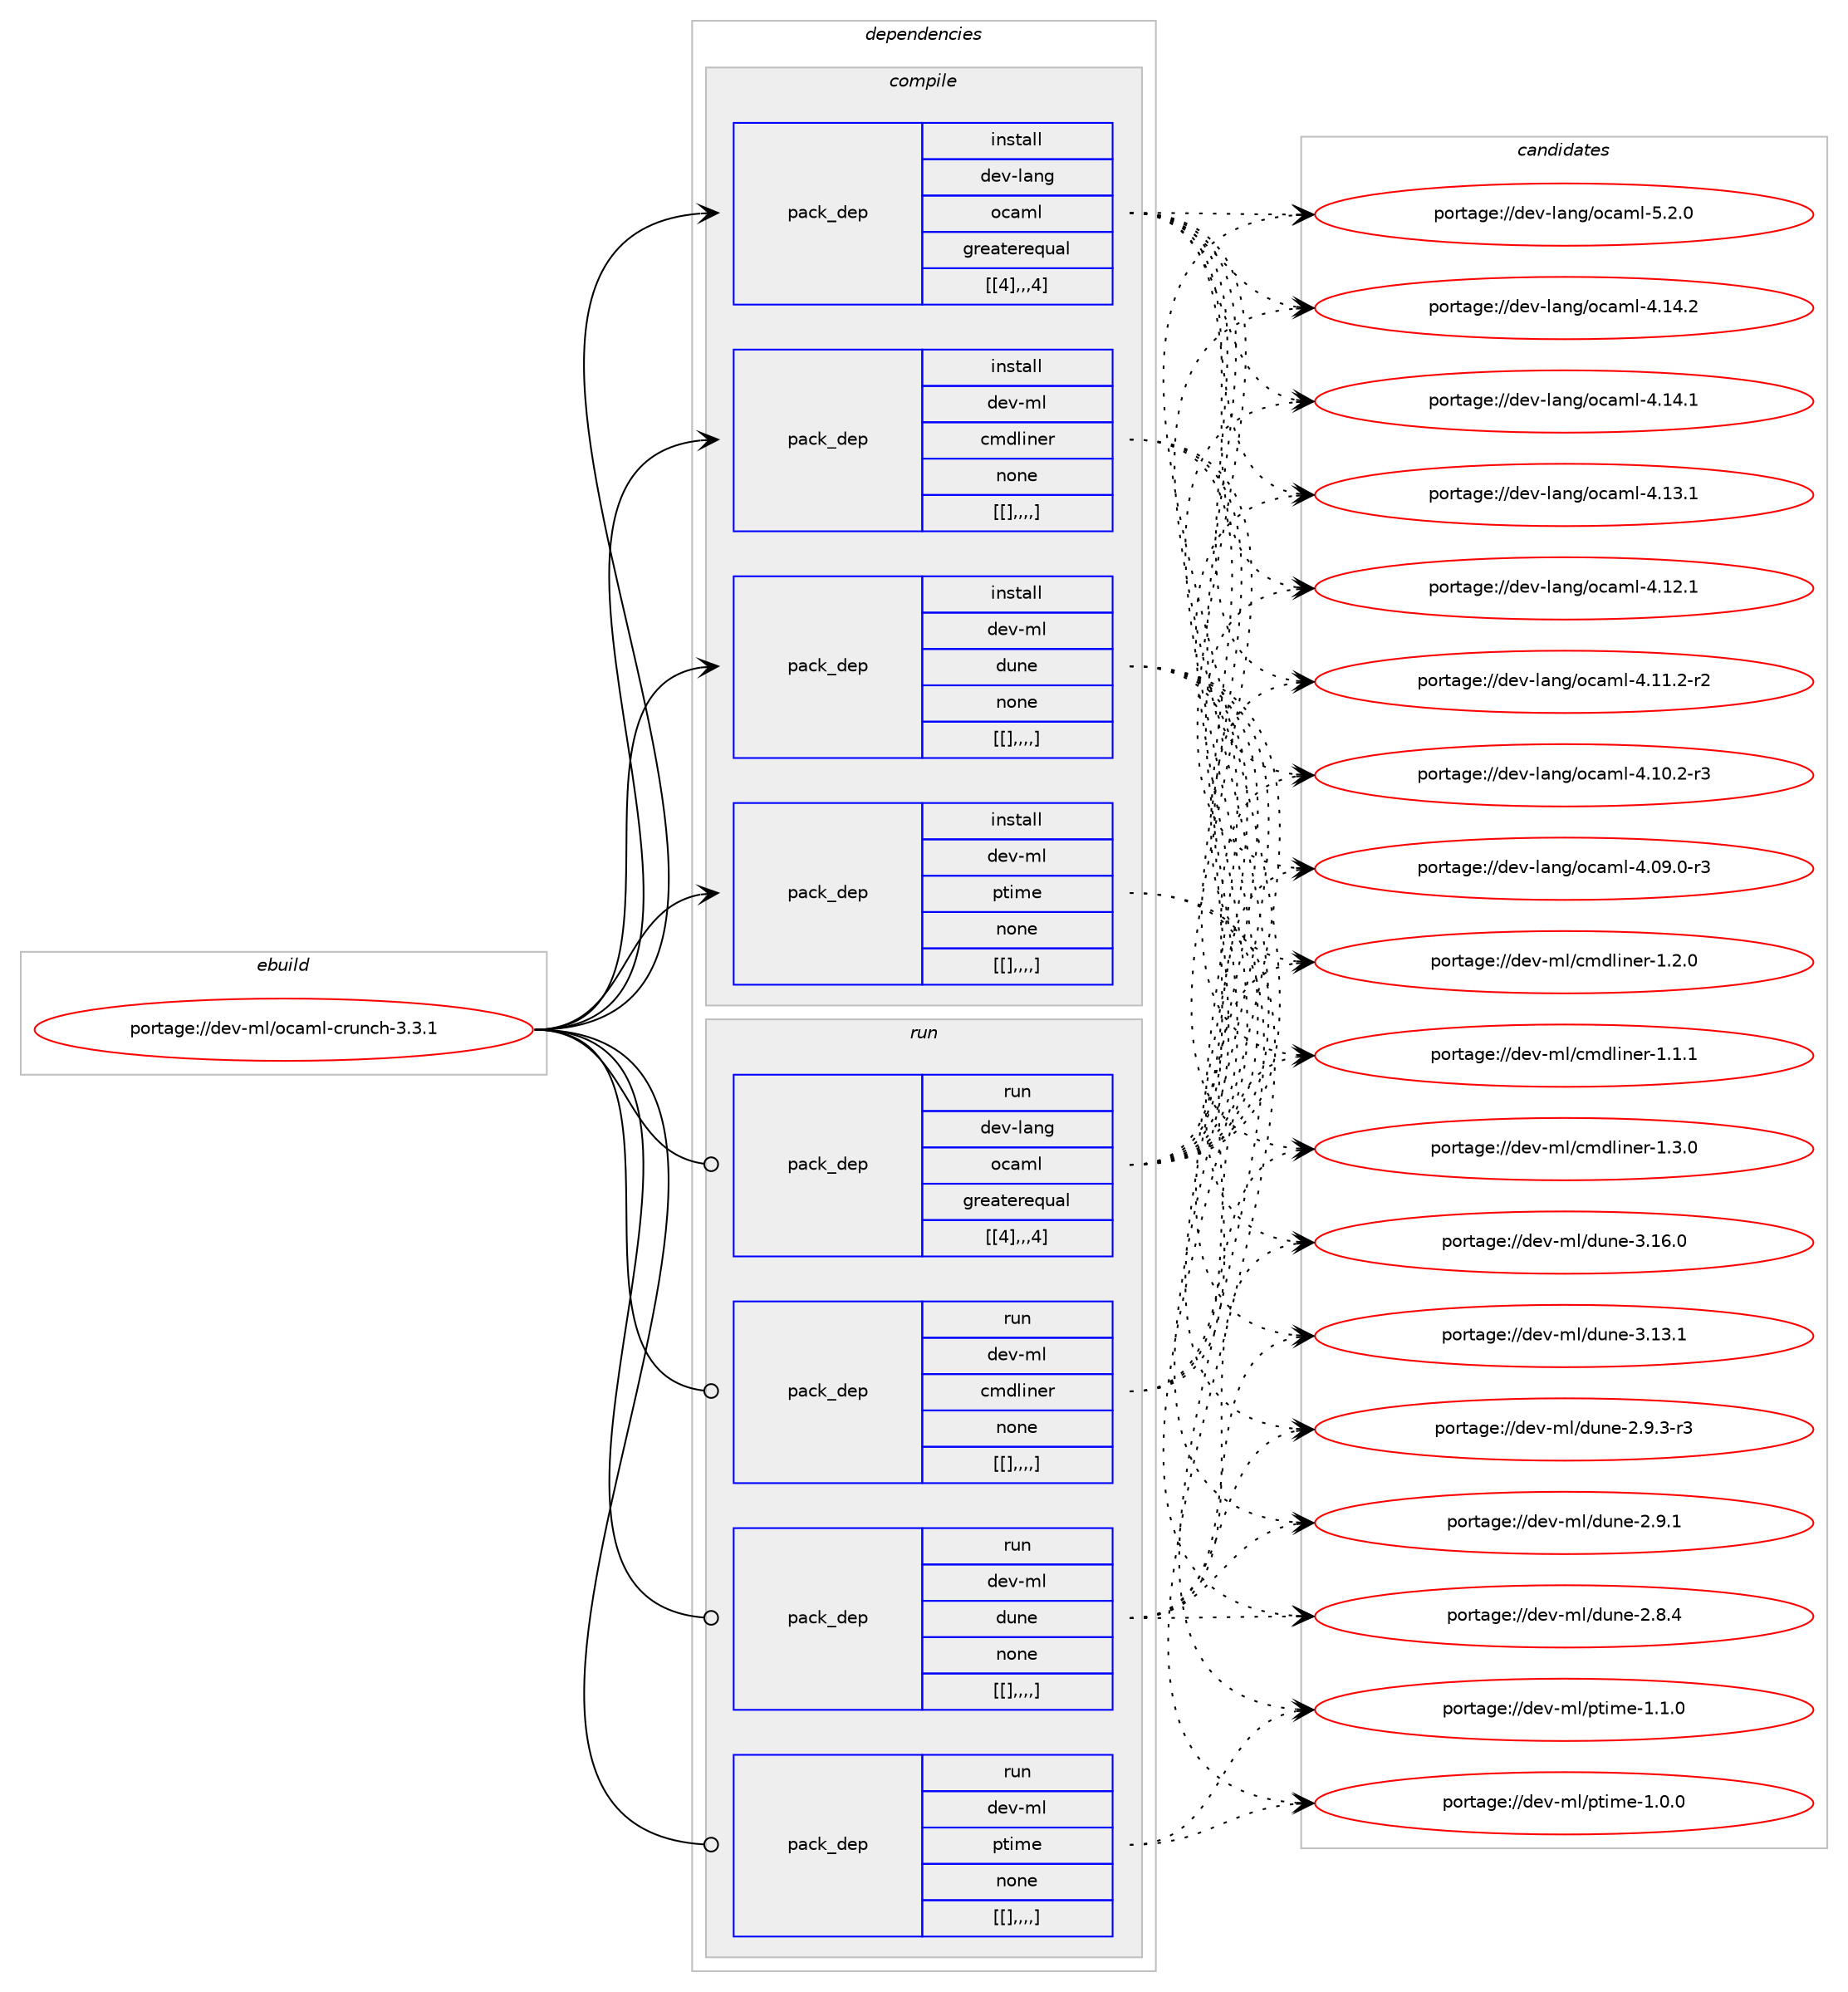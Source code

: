 digraph prolog {

# *************
# Graph options
# *************

newrank=true;
concentrate=true;
compound=true;
graph [rankdir=LR,fontname=Helvetica,fontsize=10,ranksep=1.5];#, ranksep=2.5, nodesep=0.2];
edge  [arrowhead=vee];
node  [fontname=Helvetica,fontsize=10];

# **********
# The ebuild
# **********

subgraph cluster_leftcol {
color=gray;
label=<<i>ebuild</i>>;
id [label="portage://dev-ml/ocaml-crunch-3.3.1", color=red, width=4, href="../dev-ml/ocaml-crunch-3.3.1.svg"];
}

# ****************
# The dependencies
# ****************

subgraph cluster_midcol {
color=gray;
label=<<i>dependencies</i>>;
subgraph cluster_compile {
fillcolor="#eeeeee";
style=filled;
label=<<i>compile</i>>;
subgraph pack90435 {
dependency121813 [label=<<TABLE BORDER="0" CELLBORDER="1" CELLSPACING="0" CELLPADDING="4" WIDTH="220"><TR><TD ROWSPAN="6" CELLPADDING="30">pack_dep</TD></TR><TR><TD WIDTH="110">install</TD></TR><TR><TD>dev-lang</TD></TR><TR><TD>ocaml</TD></TR><TR><TD>greaterequal</TD></TR><TR><TD>[[4],,,4]</TD></TR></TABLE>>, shape=none, color=blue];
}
id:e -> dependency121813:w [weight=20,style="solid",arrowhead="vee"];
subgraph pack90436 {
dependency121814 [label=<<TABLE BORDER="0" CELLBORDER="1" CELLSPACING="0" CELLPADDING="4" WIDTH="220"><TR><TD ROWSPAN="6" CELLPADDING="30">pack_dep</TD></TR><TR><TD WIDTH="110">install</TD></TR><TR><TD>dev-ml</TD></TR><TR><TD>cmdliner</TD></TR><TR><TD>none</TD></TR><TR><TD>[[],,,,]</TD></TR></TABLE>>, shape=none, color=blue];
}
id:e -> dependency121814:w [weight=20,style="solid",arrowhead="vee"];
subgraph pack90437 {
dependency121815 [label=<<TABLE BORDER="0" CELLBORDER="1" CELLSPACING="0" CELLPADDING="4" WIDTH="220"><TR><TD ROWSPAN="6" CELLPADDING="30">pack_dep</TD></TR><TR><TD WIDTH="110">install</TD></TR><TR><TD>dev-ml</TD></TR><TR><TD>dune</TD></TR><TR><TD>none</TD></TR><TR><TD>[[],,,,]</TD></TR></TABLE>>, shape=none, color=blue];
}
id:e -> dependency121815:w [weight=20,style="solid",arrowhead="vee"];
subgraph pack90438 {
dependency121816 [label=<<TABLE BORDER="0" CELLBORDER="1" CELLSPACING="0" CELLPADDING="4" WIDTH="220"><TR><TD ROWSPAN="6" CELLPADDING="30">pack_dep</TD></TR><TR><TD WIDTH="110">install</TD></TR><TR><TD>dev-ml</TD></TR><TR><TD>ptime</TD></TR><TR><TD>none</TD></TR><TR><TD>[[],,,,]</TD></TR></TABLE>>, shape=none, color=blue];
}
id:e -> dependency121816:w [weight=20,style="solid",arrowhead="vee"];
}
subgraph cluster_compileandrun {
fillcolor="#eeeeee";
style=filled;
label=<<i>compile and run</i>>;
}
subgraph cluster_run {
fillcolor="#eeeeee";
style=filled;
label=<<i>run</i>>;
subgraph pack90439 {
dependency121817 [label=<<TABLE BORDER="0" CELLBORDER="1" CELLSPACING="0" CELLPADDING="4" WIDTH="220"><TR><TD ROWSPAN="6" CELLPADDING="30">pack_dep</TD></TR><TR><TD WIDTH="110">run</TD></TR><TR><TD>dev-lang</TD></TR><TR><TD>ocaml</TD></TR><TR><TD>greaterequal</TD></TR><TR><TD>[[4],,,4]</TD></TR></TABLE>>, shape=none, color=blue];
}
id:e -> dependency121817:w [weight=20,style="solid",arrowhead="odot"];
subgraph pack90440 {
dependency121818 [label=<<TABLE BORDER="0" CELLBORDER="1" CELLSPACING="0" CELLPADDING="4" WIDTH="220"><TR><TD ROWSPAN="6" CELLPADDING="30">pack_dep</TD></TR><TR><TD WIDTH="110">run</TD></TR><TR><TD>dev-ml</TD></TR><TR><TD>cmdliner</TD></TR><TR><TD>none</TD></TR><TR><TD>[[],,,,]</TD></TR></TABLE>>, shape=none, color=blue];
}
id:e -> dependency121818:w [weight=20,style="solid",arrowhead="odot"];
subgraph pack90441 {
dependency121819 [label=<<TABLE BORDER="0" CELLBORDER="1" CELLSPACING="0" CELLPADDING="4" WIDTH="220"><TR><TD ROWSPAN="6" CELLPADDING="30">pack_dep</TD></TR><TR><TD WIDTH="110">run</TD></TR><TR><TD>dev-ml</TD></TR><TR><TD>dune</TD></TR><TR><TD>none</TD></TR><TR><TD>[[],,,,]</TD></TR></TABLE>>, shape=none, color=blue];
}
id:e -> dependency121819:w [weight=20,style="solid",arrowhead="odot"];
subgraph pack90442 {
dependency121820 [label=<<TABLE BORDER="0" CELLBORDER="1" CELLSPACING="0" CELLPADDING="4" WIDTH="220"><TR><TD ROWSPAN="6" CELLPADDING="30">pack_dep</TD></TR><TR><TD WIDTH="110">run</TD></TR><TR><TD>dev-ml</TD></TR><TR><TD>ptime</TD></TR><TR><TD>none</TD></TR><TR><TD>[[],,,,]</TD></TR></TABLE>>, shape=none, color=blue];
}
id:e -> dependency121820:w [weight=20,style="solid",arrowhead="odot"];
}
}

# **************
# The candidates
# **************

subgraph cluster_choices {
rank=same;
color=gray;
label=<<i>candidates</i>>;

subgraph choice90435 {
color=black;
nodesep=1;
choice1001011184510897110103471119997109108455346504648 [label="portage://dev-lang/ocaml-5.2.0", color=red, width=4,href="../dev-lang/ocaml-5.2.0.svg"];
choice100101118451089711010347111999710910845524649524650 [label="portage://dev-lang/ocaml-4.14.2", color=red, width=4,href="../dev-lang/ocaml-4.14.2.svg"];
choice100101118451089711010347111999710910845524649524649 [label="portage://dev-lang/ocaml-4.14.1", color=red, width=4,href="../dev-lang/ocaml-4.14.1.svg"];
choice100101118451089711010347111999710910845524649514649 [label="portage://dev-lang/ocaml-4.13.1", color=red, width=4,href="../dev-lang/ocaml-4.13.1.svg"];
choice100101118451089711010347111999710910845524649504649 [label="portage://dev-lang/ocaml-4.12.1", color=red, width=4,href="../dev-lang/ocaml-4.12.1.svg"];
choice1001011184510897110103471119997109108455246494946504511450 [label="portage://dev-lang/ocaml-4.11.2-r2", color=red, width=4,href="../dev-lang/ocaml-4.11.2-r2.svg"];
choice1001011184510897110103471119997109108455246494846504511451 [label="portage://dev-lang/ocaml-4.10.2-r3", color=red, width=4,href="../dev-lang/ocaml-4.10.2-r3.svg"];
choice1001011184510897110103471119997109108455246485746484511451 [label="portage://dev-lang/ocaml-4.09.0-r3", color=red, width=4,href="../dev-lang/ocaml-4.09.0-r3.svg"];
dependency121813:e -> choice1001011184510897110103471119997109108455346504648:w [style=dotted,weight="100"];
dependency121813:e -> choice100101118451089711010347111999710910845524649524650:w [style=dotted,weight="100"];
dependency121813:e -> choice100101118451089711010347111999710910845524649524649:w [style=dotted,weight="100"];
dependency121813:e -> choice100101118451089711010347111999710910845524649514649:w [style=dotted,weight="100"];
dependency121813:e -> choice100101118451089711010347111999710910845524649504649:w [style=dotted,weight="100"];
dependency121813:e -> choice1001011184510897110103471119997109108455246494946504511450:w [style=dotted,weight="100"];
dependency121813:e -> choice1001011184510897110103471119997109108455246494846504511451:w [style=dotted,weight="100"];
dependency121813:e -> choice1001011184510897110103471119997109108455246485746484511451:w [style=dotted,weight="100"];
}
subgraph choice90436 {
color=black;
nodesep=1;
choice100101118451091084799109100108105110101114454946514648 [label="portage://dev-ml/cmdliner-1.3.0", color=red, width=4,href="../dev-ml/cmdliner-1.3.0.svg"];
choice100101118451091084799109100108105110101114454946504648 [label="portage://dev-ml/cmdliner-1.2.0", color=red, width=4,href="../dev-ml/cmdliner-1.2.0.svg"];
choice100101118451091084799109100108105110101114454946494649 [label="portage://dev-ml/cmdliner-1.1.1", color=red, width=4,href="../dev-ml/cmdliner-1.1.1.svg"];
dependency121814:e -> choice100101118451091084799109100108105110101114454946514648:w [style=dotted,weight="100"];
dependency121814:e -> choice100101118451091084799109100108105110101114454946504648:w [style=dotted,weight="100"];
dependency121814:e -> choice100101118451091084799109100108105110101114454946494649:w [style=dotted,weight="100"];
}
subgraph choice90437 {
color=black;
nodesep=1;
choice100101118451091084710011711010145514649544648 [label="portage://dev-ml/dune-3.16.0", color=red, width=4,href="../dev-ml/dune-3.16.0.svg"];
choice100101118451091084710011711010145514649514649 [label="portage://dev-ml/dune-3.13.1", color=red, width=4,href="../dev-ml/dune-3.13.1.svg"];
choice10010111845109108471001171101014550465746514511451 [label="portage://dev-ml/dune-2.9.3-r3", color=red, width=4,href="../dev-ml/dune-2.9.3-r3.svg"];
choice1001011184510910847100117110101455046574649 [label="portage://dev-ml/dune-2.9.1", color=red, width=4,href="../dev-ml/dune-2.9.1.svg"];
choice1001011184510910847100117110101455046564652 [label="portage://dev-ml/dune-2.8.4", color=red, width=4,href="../dev-ml/dune-2.8.4.svg"];
dependency121815:e -> choice100101118451091084710011711010145514649544648:w [style=dotted,weight="100"];
dependency121815:e -> choice100101118451091084710011711010145514649514649:w [style=dotted,weight="100"];
dependency121815:e -> choice10010111845109108471001171101014550465746514511451:w [style=dotted,weight="100"];
dependency121815:e -> choice1001011184510910847100117110101455046574649:w [style=dotted,weight="100"];
dependency121815:e -> choice1001011184510910847100117110101455046564652:w [style=dotted,weight="100"];
}
subgraph choice90438 {
color=black;
nodesep=1;
choice1001011184510910847112116105109101454946494648 [label="portage://dev-ml/ptime-1.1.0", color=red, width=4,href="../dev-ml/ptime-1.1.0.svg"];
choice1001011184510910847112116105109101454946484648 [label="portage://dev-ml/ptime-1.0.0", color=red, width=4,href="../dev-ml/ptime-1.0.0.svg"];
dependency121816:e -> choice1001011184510910847112116105109101454946494648:w [style=dotted,weight="100"];
dependency121816:e -> choice1001011184510910847112116105109101454946484648:w [style=dotted,weight="100"];
}
subgraph choice90439 {
color=black;
nodesep=1;
choice1001011184510897110103471119997109108455346504648 [label="portage://dev-lang/ocaml-5.2.0", color=red, width=4,href="../dev-lang/ocaml-5.2.0.svg"];
choice100101118451089711010347111999710910845524649524650 [label="portage://dev-lang/ocaml-4.14.2", color=red, width=4,href="../dev-lang/ocaml-4.14.2.svg"];
choice100101118451089711010347111999710910845524649524649 [label="portage://dev-lang/ocaml-4.14.1", color=red, width=4,href="../dev-lang/ocaml-4.14.1.svg"];
choice100101118451089711010347111999710910845524649514649 [label="portage://dev-lang/ocaml-4.13.1", color=red, width=4,href="../dev-lang/ocaml-4.13.1.svg"];
choice100101118451089711010347111999710910845524649504649 [label="portage://dev-lang/ocaml-4.12.1", color=red, width=4,href="../dev-lang/ocaml-4.12.1.svg"];
choice1001011184510897110103471119997109108455246494946504511450 [label="portage://dev-lang/ocaml-4.11.2-r2", color=red, width=4,href="../dev-lang/ocaml-4.11.2-r2.svg"];
choice1001011184510897110103471119997109108455246494846504511451 [label="portage://dev-lang/ocaml-4.10.2-r3", color=red, width=4,href="../dev-lang/ocaml-4.10.2-r3.svg"];
choice1001011184510897110103471119997109108455246485746484511451 [label="portage://dev-lang/ocaml-4.09.0-r3", color=red, width=4,href="../dev-lang/ocaml-4.09.0-r3.svg"];
dependency121817:e -> choice1001011184510897110103471119997109108455346504648:w [style=dotted,weight="100"];
dependency121817:e -> choice100101118451089711010347111999710910845524649524650:w [style=dotted,weight="100"];
dependency121817:e -> choice100101118451089711010347111999710910845524649524649:w [style=dotted,weight="100"];
dependency121817:e -> choice100101118451089711010347111999710910845524649514649:w [style=dotted,weight="100"];
dependency121817:e -> choice100101118451089711010347111999710910845524649504649:w [style=dotted,weight="100"];
dependency121817:e -> choice1001011184510897110103471119997109108455246494946504511450:w [style=dotted,weight="100"];
dependency121817:e -> choice1001011184510897110103471119997109108455246494846504511451:w [style=dotted,weight="100"];
dependency121817:e -> choice1001011184510897110103471119997109108455246485746484511451:w [style=dotted,weight="100"];
}
subgraph choice90440 {
color=black;
nodesep=1;
choice100101118451091084799109100108105110101114454946514648 [label="portage://dev-ml/cmdliner-1.3.0", color=red, width=4,href="../dev-ml/cmdliner-1.3.0.svg"];
choice100101118451091084799109100108105110101114454946504648 [label="portage://dev-ml/cmdliner-1.2.0", color=red, width=4,href="../dev-ml/cmdliner-1.2.0.svg"];
choice100101118451091084799109100108105110101114454946494649 [label="portage://dev-ml/cmdliner-1.1.1", color=red, width=4,href="../dev-ml/cmdliner-1.1.1.svg"];
dependency121818:e -> choice100101118451091084799109100108105110101114454946514648:w [style=dotted,weight="100"];
dependency121818:e -> choice100101118451091084799109100108105110101114454946504648:w [style=dotted,weight="100"];
dependency121818:e -> choice100101118451091084799109100108105110101114454946494649:w [style=dotted,weight="100"];
}
subgraph choice90441 {
color=black;
nodesep=1;
choice100101118451091084710011711010145514649544648 [label="portage://dev-ml/dune-3.16.0", color=red, width=4,href="../dev-ml/dune-3.16.0.svg"];
choice100101118451091084710011711010145514649514649 [label="portage://dev-ml/dune-3.13.1", color=red, width=4,href="../dev-ml/dune-3.13.1.svg"];
choice10010111845109108471001171101014550465746514511451 [label="portage://dev-ml/dune-2.9.3-r3", color=red, width=4,href="../dev-ml/dune-2.9.3-r3.svg"];
choice1001011184510910847100117110101455046574649 [label="portage://dev-ml/dune-2.9.1", color=red, width=4,href="../dev-ml/dune-2.9.1.svg"];
choice1001011184510910847100117110101455046564652 [label="portage://dev-ml/dune-2.8.4", color=red, width=4,href="../dev-ml/dune-2.8.4.svg"];
dependency121819:e -> choice100101118451091084710011711010145514649544648:w [style=dotted,weight="100"];
dependency121819:e -> choice100101118451091084710011711010145514649514649:w [style=dotted,weight="100"];
dependency121819:e -> choice10010111845109108471001171101014550465746514511451:w [style=dotted,weight="100"];
dependency121819:e -> choice1001011184510910847100117110101455046574649:w [style=dotted,weight="100"];
dependency121819:e -> choice1001011184510910847100117110101455046564652:w [style=dotted,weight="100"];
}
subgraph choice90442 {
color=black;
nodesep=1;
choice1001011184510910847112116105109101454946494648 [label="portage://dev-ml/ptime-1.1.0", color=red, width=4,href="../dev-ml/ptime-1.1.0.svg"];
choice1001011184510910847112116105109101454946484648 [label="portage://dev-ml/ptime-1.0.0", color=red, width=4,href="../dev-ml/ptime-1.0.0.svg"];
dependency121820:e -> choice1001011184510910847112116105109101454946494648:w [style=dotted,weight="100"];
dependency121820:e -> choice1001011184510910847112116105109101454946484648:w [style=dotted,weight="100"];
}
}

}
